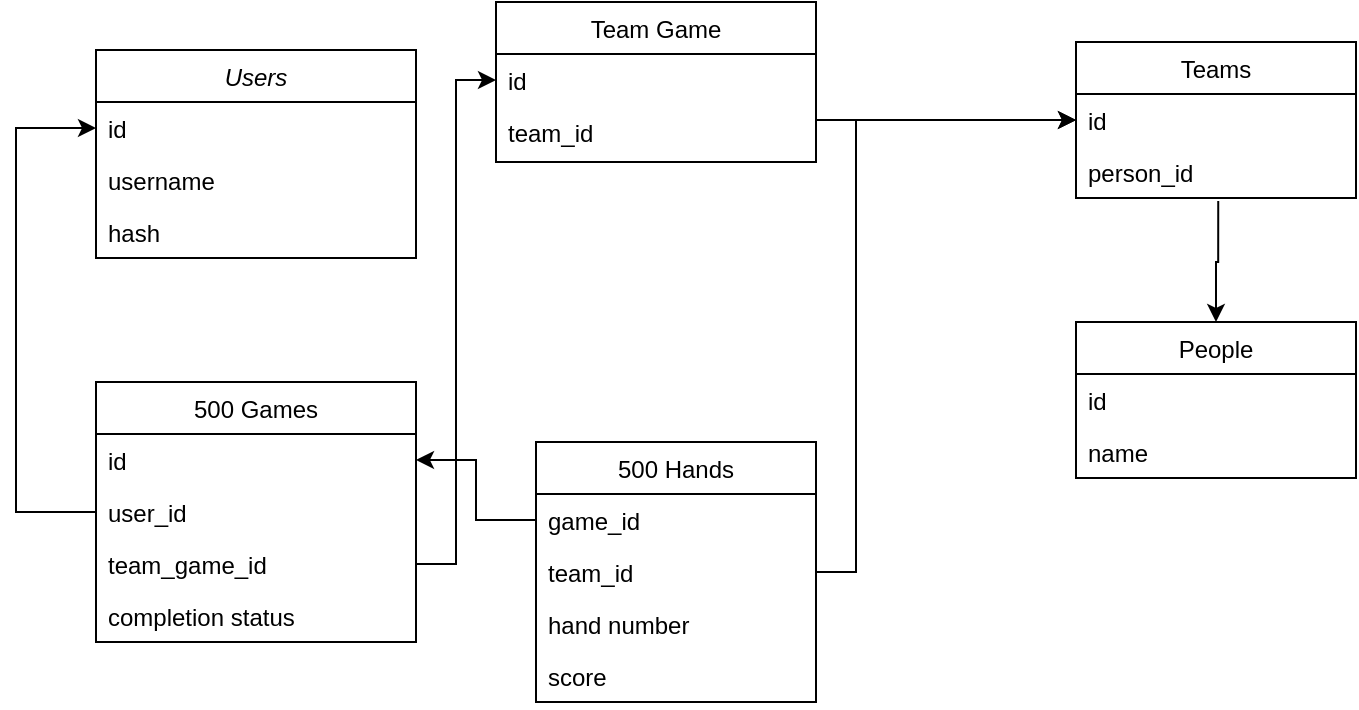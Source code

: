 <mxfile version="14.6.13" type="device"><diagram id="C5RBs43oDa-KdzZeNtuy" name="Page-1"><mxGraphModel dx="1182" dy="506" grid="1" gridSize="10" guides="1" tooltips="1" connect="1" arrows="1" fold="1" page="0" pageScale="1" pageWidth="827" pageHeight="1169" math="0" shadow="0"><root><mxCell id="WIyWlLk6GJQsqaUBKTNV-0"/><mxCell id="WIyWlLk6GJQsqaUBKTNV-1" parent="WIyWlLk6GJQsqaUBKTNV-0"/><mxCell id="zkfFHV4jXpPFQw0GAbJ--0" value="Users" style="swimlane;fontStyle=2;align=center;verticalAlign=top;childLayout=stackLayout;horizontal=1;startSize=26;horizontalStack=0;resizeParent=1;resizeLast=0;collapsible=1;marginBottom=0;rounded=0;shadow=0;strokeWidth=1;" parent="WIyWlLk6GJQsqaUBKTNV-1" vertex="1"><mxGeometry x="20" y="24" width="160" height="104" as="geometry"><mxRectangle x="230" y="140" width="160" height="26" as="alternateBounds"/></mxGeometry></mxCell><mxCell id="zkfFHV4jXpPFQw0GAbJ--1" value="id" style="text;align=left;verticalAlign=top;spacingLeft=4;spacingRight=4;overflow=hidden;rotatable=0;points=[[0,0.5],[1,0.5]];portConstraint=eastwest;" parent="zkfFHV4jXpPFQw0GAbJ--0" vertex="1"><mxGeometry y="26" width="160" height="26" as="geometry"/></mxCell><mxCell id="zkfFHV4jXpPFQw0GAbJ--2" value="username" style="text;align=left;verticalAlign=top;spacingLeft=4;spacingRight=4;overflow=hidden;rotatable=0;points=[[0,0.5],[1,0.5]];portConstraint=eastwest;rounded=0;shadow=0;html=0;" parent="zkfFHV4jXpPFQw0GAbJ--0" vertex="1"><mxGeometry y="52" width="160" height="26" as="geometry"/></mxCell><mxCell id="zkfFHV4jXpPFQw0GAbJ--3" value="hash" style="text;align=left;verticalAlign=top;spacingLeft=4;spacingRight=4;overflow=hidden;rotatable=0;points=[[0,0.5],[1,0.5]];portConstraint=eastwest;rounded=0;shadow=0;html=0;" parent="zkfFHV4jXpPFQw0GAbJ--0" vertex="1"><mxGeometry y="78" width="160" height="26" as="geometry"/></mxCell><mxCell id="zkfFHV4jXpPFQw0GAbJ--17" value="500 Games" style="swimlane;fontStyle=0;align=center;verticalAlign=top;childLayout=stackLayout;horizontal=1;startSize=26;horizontalStack=0;resizeParent=1;resizeLast=0;collapsible=1;marginBottom=0;rounded=0;shadow=0;strokeWidth=1;" parent="WIyWlLk6GJQsqaUBKTNV-1" vertex="1"><mxGeometry x="20" y="190" width="160" height="130" as="geometry"><mxRectangle x="20" y="190" width="160" height="26" as="alternateBounds"/></mxGeometry></mxCell><mxCell id="zkfFHV4jXpPFQw0GAbJ--18" value="id" style="text;align=left;verticalAlign=top;spacingLeft=4;spacingRight=4;overflow=hidden;rotatable=0;points=[[0,0.5],[1,0.5]];portConstraint=eastwest;" parent="zkfFHV4jXpPFQw0GAbJ--17" vertex="1"><mxGeometry y="26" width="160" height="26" as="geometry"/></mxCell><mxCell id="zkfFHV4jXpPFQw0GAbJ--19" value="user_id" style="text;align=left;verticalAlign=top;spacingLeft=4;spacingRight=4;overflow=hidden;rotatable=0;points=[[0,0.5],[1,0.5]];portConstraint=eastwest;rounded=0;shadow=0;html=0;" parent="zkfFHV4jXpPFQw0GAbJ--17" vertex="1"><mxGeometry y="52" width="160" height="26" as="geometry"/></mxCell><mxCell id="3aiImOTelY5mR1QlBrKT-8" value="team_game_id" style="text;align=left;verticalAlign=top;spacingLeft=4;spacingRight=4;overflow=hidden;rotatable=0;points=[[0,0.5],[1,0.5]];portConstraint=eastwest;rounded=0;shadow=0;html=0;" vertex="1" parent="zkfFHV4jXpPFQw0GAbJ--17"><mxGeometry y="78" width="160" height="26" as="geometry"/></mxCell><mxCell id="zkfFHV4jXpPFQw0GAbJ--20" value="completion status" style="text;align=left;verticalAlign=top;spacingLeft=4;spacingRight=4;overflow=hidden;rotatable=0;points=[[0,0.5],[1,0.5]];portConstraint=eastwest;rounded=0;shadow=0;html=0;" parent="zkfFHV4jXpPFQw0GAbJ--17" vertex="1"><mxGeometry y="104" width="160" height="26" as="geometry"/></mxCell><mxCell id="chXbqYOUkgmihCHG8u9i-5" value="Teams" style="swimlane;fontStyle=0;childLayout=stackLayout;horizontal=1;startSize=26;horizontalStack=0;resizeParent=1;resizeParentMax=0;resizeLast=0;collapsible=1;marginBottom=0;" parent="WIyWlLk6GJQsqaUBKTNV-1" vertex="1"><mxGeometry x="510" y="20" width="140" height="78" as="geometry"/></mxCell><mxCell id="chXbqYOUkgmihCHG8u9i-6" value="id" style="text;strokeColor=none;fillColor=none;align=left;verticalAlign=top;spacingLeft=4;spacingRight=4;overflow=hidden;rotatable=0;points=[[0,0.5],[1,0.5]];portConstraint=eastwest;" parent="chXbqYOUkgmihCHG8u9i-5" vertex="1"><mxGeometry y="26" width="140" height="26" as="geometry"/></mxCell><mxCell id="chXbqYOUkgmihCHG8u9i-9" value="person_id" style="text;strokeColor=none;fillColor=none;align=left;verticalAlign=top;spacingLeft=4;spacingRight=4;overflow=hidden;rotatable=0;points=[[0,0.5],[1,0.5]];portConstraint=eastwest;" parent="chXbqYOUkgmihCHG8u9i-5" vertex="1"><mxGeometry y="52" width="140" height="26" as="geometry"/></mxCell><mxCell id="chXbqYOUkgmihCHG8u9i-19" value="People" style="swimlane;fontStyle=0;childLayout=stackLayout;horizontal=1;startSize=26;horizontalStack=0;resizeParent=1;resizeParentMax=0;resizeLast=0;collapsible=1;marginBottom=0;" parent="WIyWlLk6GJQsqaUBKTNV-1" vertex="1"><mxGeometry x="510" y="160" width="140" height="78" as="geometry"/></mxCell><mxCell id="chXbqYOUkgmihCHG8u9i-20" value="id" style="text;strokeColor=none;fillColor=none;align=left;verticalAlign=top;spacingLeft=4;spacingRight=4;overflow=hidden;rotatable=0;points=[[0,0.5],[1,0.5]];portConstraint=eastwest;" parent="chXbqYOUkgmihCHG8u9i-19" vertex="1"><mxGeometry y="26" width="140" height="26" as="geometry"/></mxCell><mxCell id="chXbqYOUkgmihCHG8u9i-21" value="name" style="text;strokeColor=none;fillColor=none;align=left;verticalAlign=top;spacingLeft=4;spacingRight=4;overflow=hidden;rotatable=0;points=[[0,0.5],[1,0.5]];portConstraint=eastwest;" parent="chXbqYOUkgmihCHG8u9i-19" vertex="1"><mxGeometry y="52" width="140" height="26" as="geometry"/></mxCell><mxCell id="chXbqYOUkgmihCHG8u9i-25" style="edgeStyle=orthogonalEdgeStyle;rounded=0;orthogonalLoop=1;jettySize=auto;html=1;entryX=0;entryY=0.5;entryDx=0;entryDy=0;" parent="WIyWlLk6GJQsqaUBKTNV-1" source="zkfFHV4jXpPFQw0GAbJ--19" target="zkfFHV4jXpPFQw0GAbJ--1" edge="1"><mxGeometry relative="1" as="geometry"><Array as="points"><mxPoint x="-20" y="255"/><mxPoint x="-20" y="63"/></Array></mxGeometry></mxCell><mxCell id="chXbqYOUkgmihCHG8u9i-26" value="500 Hands" style="swimlane;fontStyle=0;childLayout=stackLayout;horizontal=1;startSize=26;horizontalStack=0;resizeParent=1;resizeParentMax=0;resizeLast=0;collapsible=1;marginBottom=0;" parent="WIyWlLk6GJQsqaUBKTNV-1" vertex="1"><mxGeometry x="240" y="220" width="140" height="130" as="geometry"/></mxCell><mxCell id="chXbqYOUkgmihCHG8u9i-27" value="game_id" style="text;strokeColor=none;fillColor=none;align=left;verticalAlign=top;spacingLeft=4;spacingRight=4;overflow=hidden;rotatable=0;points=[[0,0.5],[1,0.5]];portConstraint=eastwest;" parent="chXbqYOUkgmihCHG8u9i-26" vertex="1"><mxGeometry y="26" width="140" height="26" as="geometry"/></mxCell><mxCell id="chXbqYOUkgmihCHG8u9i-28" value="team_id" style="text;strokeColor=none;fillColor=none;align=left;verticalAlign=top;spacingLeft=4;spacingRight=4;overflow=hidden;rotatable=0;points=[[0,0.5],[1,0.5]];portConstraint=eastwest;" parent="chXbqYOUkgmihCHG8u9i-26" vertex="1"><mxGeometry y="52" width="140" height="26" as="geometry"/></mxCell><mxCell id="chXbqYOUkgmihCHG8u9i-29" value="hand number" style="text;strokeColor=none;fillColor=none;align=left;verticalAlign=top;spacingLeft=4;spacingRight=4;overflow=hidden;rotatable=0;points=[[0,0.5],[1,0.5]];portConstraint=eastwest;" parent="chXbqYOUkgmihCHG8u9i-26" vertex="1"><mxGeometry y="78" width="140" height="26" as="geometry"/></mxCell><mxCell id="chXbqYOUkgmihCHG8u9i-30" value="score" style="text;strokeColor=none;fillColor=none;align=left;verticalAlign=top;spacingLeft=4;spacingRight=4;overflow=hidden;rotatable=0;points=[[0,0.5],[1,0.5]];portConstraint=eastwest;" parent="chXbqYOUkgmihCHG8u9i-26" vertex="1"><mxGeometry y="104" width="140" height="26" as="geometry"/></mxCell><mxCell id="chXbqYOUkgmihCHG8u9i-34" style="edgeStyle=orthogonalEdgeStyle;rounded=0;orthogonalLoop=1;jettySize=auto;html=1;entryX=0;entryY=0.5;entryDx=0;entryDy=0;exitX=1;exitY=0.5;exitDx=0;exitDy=0;" parent="WIyWlLk6GJQsqaUBKTNV-1" source="chXbqYOUkgmihCHG8u9i-28" target="chXbqYOUkgmihCHG8u9i-6" edge="1"><mxGeometry relative="1" as="geometry"><mxPoint x="350" y="245" as="sourcePoint"/><Array as="points"><mxPoint x="400" y="285"/><mxPoint x="400" y="59"/></Array></mxGeometry></mxCell><mxCell id="chXbqYOUkgmihCHG8u9i-36" style="edgeStyle=orthogonalEdgeStyle;rounded=0;orthogonalLoop=1;jettySize=auto;html=1;exitX=0.508;exitY=1.058;exitDx=0;exitDy=0;exitPerimeter=0;entryX=0.5;entryY=0;entryDx=0;entryDy=0;" parent="WIyWlLk6GJQsqaUBKTNV-1" source="chXbqYOUkgmihCHG8u9i-9" target="chXbqYOUkgmihCHG8u9i-19" edge="1"><mxGeometry relative="1" as="geometry"><mxPoint x="540" y="120" as="sourcePoint"/><mxPoint x="650" y="150" as="targetPoint"/><Array as="points"><mxPoint x="581" y="130"/><mxPoint x="580" y="190"/></Array></mxGeometry></mxCell><mxCell id="chXbqYOUkgmihCHG8u9i-37" style="edgeStyle=orthogonalEdgeStyle;rounded=0;orthogonalLoop=1;jettySize=auto;html=1;entryX=1;entryY=0.5;entryDx=0;entryDy=0;" parent="WIyWlLk6GJQsqaUBKTNV-1" source="chXbqYOUkgmihCHG8u9i-27" target="zkfFHV4jXpPFQw0GAbJ--18" edge="1"><mxGeometry relative="1" as="geometry"/></mxCell><mxCell id="3aiImOTelY5mR1QlBrKT-0" value="Team Game" style="swimlane;fontStyle=0;align=center;verticalAlign=top;childLayout=stackLayout;horizontal=1;startSize=26;horizontalStack=0;resizeParent=1;resizeLast=0;collapsible=1;marginBottom=0;rounded=0;shadow=0;strokeWidth=1;" vertex="1" parent="WIyWlLk6GJQsqaUBKTNV-1"><mxGeometry x="220" width="160" height="80" as="geometry"><mxRectangle x="20" y="190" width="160" height="26" as="alternateBounds"/></mxGeometry></mxCell><mxCell id="3aiImOTelY5mR1QlBrKT-1" value="id" style="text;align=left;verticalAlign=top;spacingLeft=4;spacingRight=4;overflow=hidden;rotatable=0;points=[[0,0.5],[1,0.5]];portConstraint=eastwest;" vertex="1" parent="3aiImOTelY5mR1QlBrKT-0"><mxGeometry y="26" width="160" height="26" as="geometry"/></mxCell><mxCell id="3aiImOTelY5mR1QlBrKT-2" value="team_id" style="text;align=left;verticalAlign=top;spacingLeft=4;spacingRight=4;overflow=hidden;rotatable=0;points=[[0,0.5],[1,0.5]];portConstraint=eastwest;rounded=0;shadow=0;html=0;" vertex="1" parent="3aiImOTelY5mR1QlBrKT-0"><mxGeometry y="52" width="160" height="26" as="geometry"/></mxCell><mxCell id="3aiImOTelY5mR1QlBrKT-6" style="edgeStyle=orthogonalEdgeStyle;rounded=0;orthogonalLoop=1;jettySize=auto;html=1;" edge="1" parent="WIyWlLk6GJQsqaUBKTNV-1" source="3aiImOTelY5mR1QlBrKT-2" target="chXbqYOUkgmihCHG8u9i-6"><mxGeometry relative="1" as="geometry"><Array as="points"><mxPoint x="450" y="59"/><mxPoint x="450" y="59"/></Array></mxGeometry></mxCell><mxCell id="3aiImOTelY5mR1QlBrKT-9" style="edgeStyle=orthogonalEdgeStyle;rounded=0;orthogonalLoop=1;jettySize=auto;html=1;" edge="1" parent="WIyWlLk6GJQsqaUBKTNV-1" source="3aiImOTelY5mR1QlBrKT-8" target="3aiImOTelY5mR1QlBrKT-1"><mxGeometry relative="1" as="geometry"/></mxCell></root></mxGraphModel></diagram></mxfile>